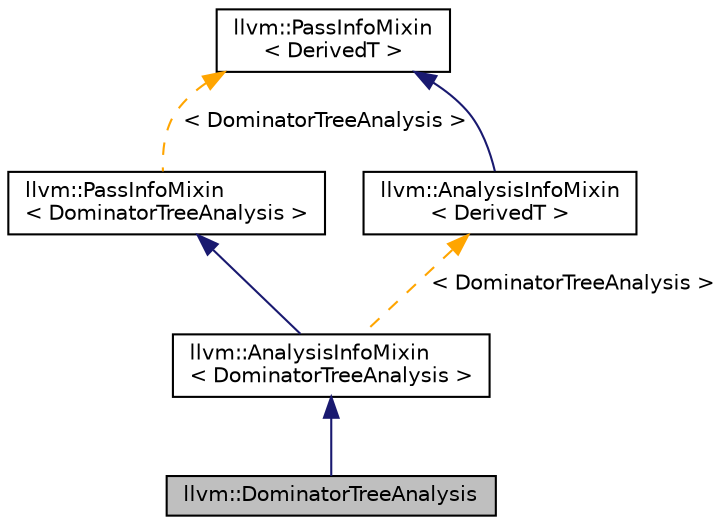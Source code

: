 digraph "llvm::DominatorTreeAnalysis"
{
 // LATEX_PDF_SIZE
  bgcolor="transparent";
  edge [fontname="Helvetica",fontsize="10",labelfontname="Helvetica",labelfontsize="10"];
  node [fontname="Helvetica",fontsize="10",shape=record];
  Node1 [label="llvm::DominatorTreeAnalysis",height=0.2,width=0.4,color="black", fillcolor="grey75", style="filled", fontcolor="black",tooltip="Analysis pass which computes a DominatorTree."];
  Node2 -> Node1 [dir="back",color="midnightblue",fontsize="10",style="solid",fontname="Helvetica"];
  Node2 [label="llvm::AnalysisInfoMixin\l\< DominatorTreeAnalysis \>",height=0.2,width=0.4,color="black",URL="$structllvm_1_1AnalysisInfoMixin.html",tooltip=" "];
  Node3 -> Node2 [dir="back",color="midnightblue",fontsize="10",style="solid",fontname="Helvetica"];
  Node3 [label="llvm::PassInfoMixin\l\< DominatorTreeAnalysis \>",height=0.2,width=0.4,color="black",URL="$structllvm_1_1PassInfoMixin.html",tooltip=" "];
  Node4 -> Node3 [dir="back",color="orange",fontsize="10",style="dashed",label=" \< DominatorTreeAnalysis \>" ,fontname="Helvetica"];
  Node4 [label="llvm::PassInfoMixin\l\< DerivedT \>",height=0.2,width=0.4,color="black",URL="$structllvm_1_1PassInfoMixin.html",tooltip="A CRTP mix-in to automatically provide informational APIs needed for passes."];
  Node5 -> Node2 [dir="back",color="orange",fontsize="10",style="dashed",label=" \< DominatorTreeAnalysis \>" ,fontname="Helvetica"];
  Node5 [label="llvm::AnalysisInfoMixin\l\< DerivedT \>",height=0.2,width=0.4,color="black",URL="$structllvm_1_1AnalysisInfoMixin.html",tooltip="A CRTP mix-in that provides informational APIs needed for analysis passes."];
  Node4 -> Node5 [dir="back",color="midnightblue",fontsize="10",style="solid",fontname="Helvetica"];
}
